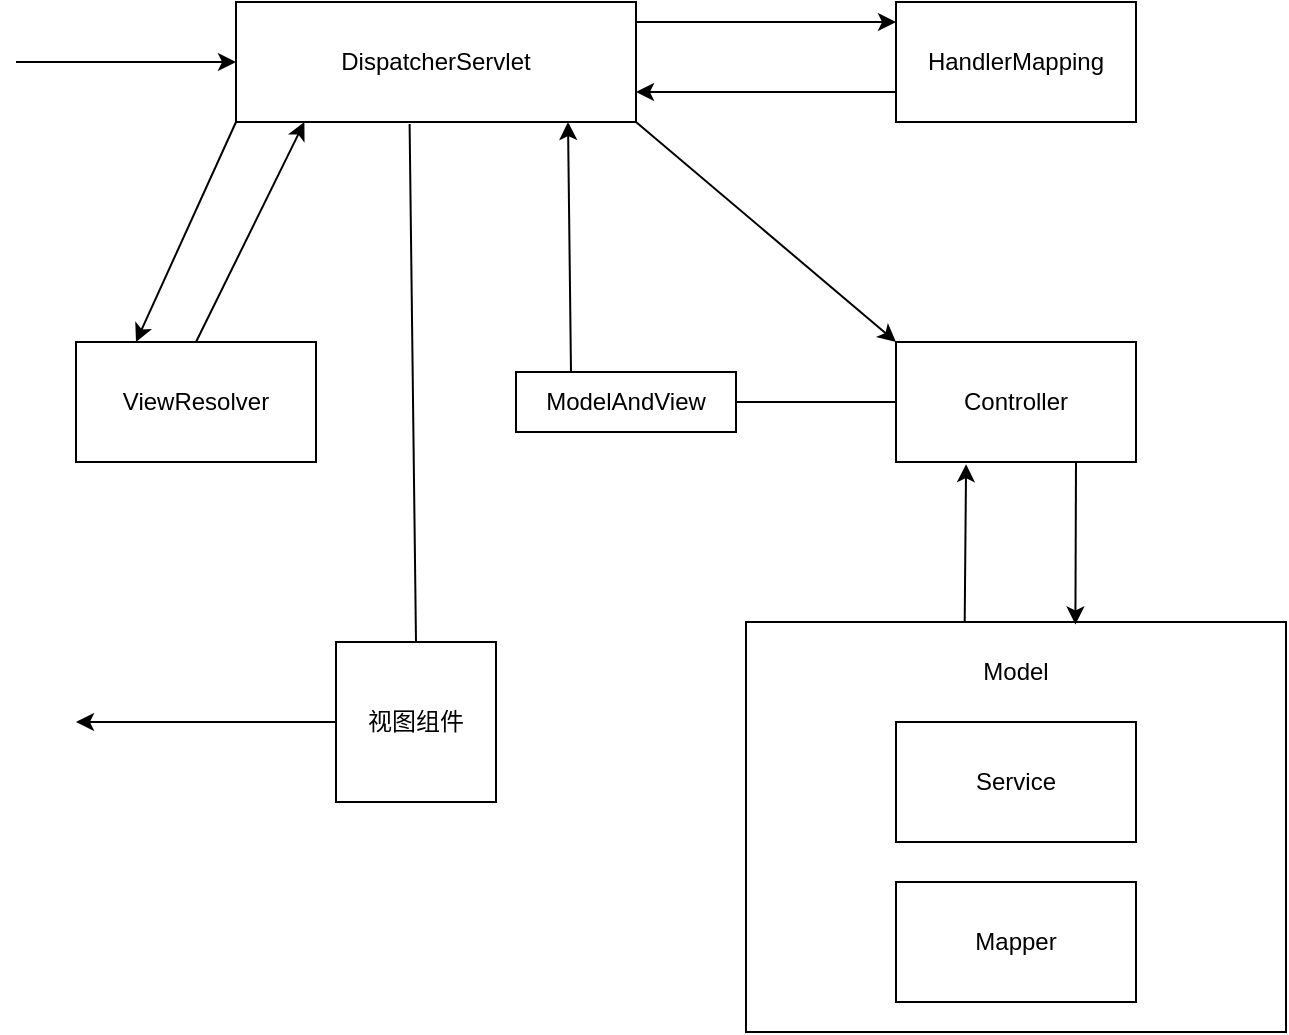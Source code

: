 <mxfile version="27.0.5">
  <diagram name="第 1 页" id="FP3_APTgtLr8W4DviP4s">
    <mxGraphModel dx="1115" dy="682" grid="1" gridSize="10" guides="1" tooltips="1" connect="1" arrows="1" fold="1" page="1" pageScale="1" pageWidth="827" pageHeight="1169" math="0" shadow="0">
      <root>
        <mxCell id="0" />
        <mxCell id="1" parent="0" />
        <mxCell id="tfsxut2kUmkyH52QwhzH-2" value="DispatcherServlet" style="rounded=0;whiteSpace=wrap;html=1;" vertex="1" parent="1">
          <mxGeometry x="180" y="210" width="200" height="60" as="geometry" />
        </mxCell>
        <mxCell id="tfsxut2kUmkyH52QwhzH-3" value="HandlerMapping" style="rounded=0;whiteSpace=wrap;html=1;" vertex="1" parent="1">
          <mxGeometry x="510" y="210" width="120" height="60" as="geometry" />
        </mxCell>
        <mxCell id="tfsxut2kUmkyH52QwhzH-5" value="Controller" style="rounded=0;whiteSpace=wrap;html=1;" vertex="1" parent="1">
          <mxGeometry x="510" y="380" width="120" height="60" as="geometry" />
        </mxCell>
        <mxCell id="tfsxut2kUmkyH52QwhzH-6" value="ModelAndView" style="rounded=0;whiteSpace=wrap;html=1;" vertex="1" parent="1">
          <mxGeometry x="320" y="395" width="110" height="30" as="geometry" />
        </mxCell>
        <mxCell id="tfsxut2kUmkyH52QwhzH-7" value="ViewResolver" style="rounded=0;whiteSpace=wrap;html=1;" vertex="1" parent="1">
          <mxGeometry x="100" y="380" width="120" height="60" as="geometry" />
        </mxCell>
        <mxCell id="tfsxut2kUmkyH52QwhzH-8" value="视图组件" style="whiteSpace=wrap;html=1;aspect=fixed;" vertex="1" parent="1">
          <mxGeometry x="230" y="530" width="80" height="80" as="geometry" />
        </mxCell>
        <mxCell id="tfsxut2kUmkyH52QwhzH-10" value="" style="rounded=0;whiteSpace=wrap;html=1;" vertex="1" parent="1">
          <mxGeometry x="435" y="520" width="270" height="205" as="geometry" />
        </mxCell>
        <mxCell id="tfsxut2kUmkyH52QwhzH-11" value="Model" style="text;html=1;align=center;verticalAlign=middle;whiteSpace=wrap;rounded=0;" vertex="1" parent="1">
          <mxGeometry x="540" y="530" width="60" height="30" as="geometry" />
        </mxCell>
        <mxCell id="tfsxut2kUmkyH52QwhzH-12" value="Service" style="rounded=0;whiteSpace=wrap;html=1;" vertex="1" parent="1">
          <mxGeometry x="510" y="570" width="120" height="60" as="geometry" />
        </mxCell>
        <mxCell id="tfsxut2kUmkyH52QwhzH-13" value="Mapper" style="rounded=0;whiteSpace=wrap;html=1;" vertex="1" parent="1">
          <mxGeometry x="510" y="650" width="120" height="60" as="geometry" />
        </mxCell>
        <mxCell id="tfsxut2kUmkyH52QwhzH-23" value="" style="endArrow=classic;html=1;rounded=0;entryX=0;entryY=0.5;entryDx=0;entryDy=0;" edge="1" parent="1" target="tfsxut2kUmkyH52QwhzH-2">
          <mxGeometry width="50" height="50" relative="1" as="geometry">
            <mxPoint x="70" y="240" as="sourcePoint" />
            <mxPoint x="130" y="220" as="targetPoint" />
          </mxGeometry>
        </mxCell>
        <mxCell id="tfsxut2kUmkyH52QwhzH-24" value="" style="endArrow=classic;html=1;rounded=0;entryX=0;entryY=0.5;entryDx=0;entryDy=0;exitX=1;exitY=0.5;exitDx=0;exitDy=0;" edge="1" parent="1">
          <mxGeometry width="50" height="50" relative="1" as="geometry">
            <mxPoint x="380" y="220" as="sourcePoint" />
            <mxPoint x="510" y="220" as="targetPoint" />
          </mxGeometry>
        </mxCell>
        <mxCell id="tfsxut2kUmkyH52QwhzH-26" value="" style="endArrow=classic;html=1;rounded=0;exitX=1;exitY=1;exitDx=0;exitDy=0;entryX=0;entryY=0;entryDx=0;entryDy=0;" edge="1" parent="1" source="tfsxut2kUmkyH52QwhzH-2" target="tfsxut2kUmkyH52QwhzH-5">
          <mxGeometry width="50" height="50" relative="1" as="geometry">
            <mxPoint x="420" y="340" as="sourcePoint" />
            <mxPoint x="470" y="290" as="targetPoint" />
          </mxGeometry>
        </mxCell>
        <mxCell id="tfsxut2kUmkyH52QwhzH-27" value="" style="endArrow=classic;html=1;rounded=0;exitX=0;exitY=0.75;exitDx=0;exitDy=0;entryX=1;entryY=0.75;entryDx=0;entryDy=0;" edge="1" parent="1" source="tfsxut2kUmkyH52QwhzH-3" target="tfsxut2kUmkyH52QwhzH-2">
          <mxGeometry width="50" height="50" relative="1" as="geometry">
            <mxPoint x="510" y="360" as="sourcePoint" />
            <mxPoint x="560" y="310" as="targetPoint" />
          </mxGeometry>
        </mxCell>
        <mxCell id="tfsxut2kUmkyH52QwhzH-29" value="" style="endArrow=none;html=1;rounded=0;entryX=0;entryY=0.5;entryDx=0;entryDy=0;exitX=1;exitY=0.5;exitDx=0;exitDy=0;" edge="1" parent="1" source="tfsxut2kUmkyH52QwhzH-6" target="tfsxut2kUmkyH52QwhzH-5">
          <mxGeometry width="50" height="50" relative="1" as="geometry">
            <mxPoint x="410" y="510" as="sourcePoint" />
            <mxPoint x="460" y="460" as="targetPoint" />
          </mxGeometry>
        </mxCell>
        <mxCell id="tfsxut2kUmkyH52QwhzH-30" value="" style="endArrow=classic;html=1;rounded=0;entryX=0.83;entryY=1;entryDx=0;entryDy=0;entryPerimeter=0;exitX=0.25;exitY=0;exitDx=0;exitDy=0;" edge="1" parent="1" source="tfsxut2kUmkyH52QwhzH-6" target="tfsxut2kUmkyH52QwhzH-2">
          <mxGeometry width="50" height="50" relative="1" as="geometry">
            <mxPoint x="320" y="360" as="sourcePoint" />
            <mxPoint x="370" y="310" as="targetPoint" />
          </mxGeometry>
        </mxCell>
        <mxCell id="tfsxut2kUmkyH52QwhzH-31" value="" style="endArrow=classic;html=1;rounded=0;exitX=0.75;exitY=1;exitDx=0;exitDy=0;entryX=0.61;entryY=0.006;entryDx=0;entryDy=0;entryPerimeter=0;" edge="1" parent="1" source="tfsxut2kUmkyH52QwhzH-5" target="tfsxut2kUmkyH52QwhzH-10">
          <mxGeometry width="50" height="50" relative="1" as="geometry">
            <mxPoint x="660" y="490" as="sourcePoint" />
            <mxPoint x="640" y="490" as="targetPoint" />
          </mxGeometry>
        </mxCell>
        <mxCell id="tfsxut2kUmkyH52QwhzH-32" value="" style="endArrow=classic;html=1;rounded=0;entryX=0.292;entryY=1.018;entryDx=0;entryDy=0;entryPerimeter=0;exitX=0.405;exitY=-0.001;exitDx=0;exitDy=0;exitPerimeter=0;" edge="1" parent="1" source="tfsxut2kUmkyH52QwhzH-10" target="tfsxut2kUmkyH52QwhzH-5">
          <mxGeometry width="50" height="50" relative="1" as="geometry">
            <mxPoint x="530" y="500" as="sourcePoint" />
            <mxPoint x="580" y="460" as="targetPoint" />
          </mxGeometry>
        </mxCell>
        <mxCell id="tfsxut2kUmkyH52QwhzH-33" value="" style="endArrow=none;html=1;rounded=0;entryX=0.434;entryY=1.016;entryDx=0;entryDy=0;entryPerimeter=0;exitX=0.5;exitY=0;exitDx=0;exitDy=0;" edge="1" parent="1" source="tfsxut2kUmkyH52QwhzH-8" target="tfsxut2kUmkyH52QwhzH-2">
          <mxGeometry width="50" height="50" relative="1" as="geometry">
            <mxPoint x="220" y="410" as="sourcePoint" />
            <mxPoint x="270" y="360" as="targetPoint" />
          </mxGeometry>
        </mxCell>
        <mxCell id="tfsxut2kUmkyH52QwhzH-34" value="" style="endArrow=classic;html=1;rounded=0;exitX=0;exitY=0.5;exitDx=0;exitDy=0;" edge="1" parent="1" source="tfsxut2kUmkyH52QwhzH-8">
          <mxGeometry width="50" height="50" relative="1" as="geometry">
            <mxPoint x="90" y="600" as="sourcePoint" />
            <mxPoint x="100" y="570" as="targetPoint" />
          </mxGeometry>
        </mxCell>
        <mxCell id="tfsxut2kUmkyH52QwhzH-35" value="" style="endArrow=classic;html=1;rounded=0;exitX=0;exitY=1;exitDx=0;exitDy=0;entryX=0.25;entryY=0;entryDx=0;entryDy=0;" edge="1" parent="1" source="tfsxut2kUmkyH52QwhzH-2" target="tfsxut2kUmkyH52QwhzH-7">
          <mxGeometry width="50" height="50" relative="1" as="geometry">
            <mxPoint x="150" y="350" as="sourcePoint" />
            <mxPoint x="200" y="300" as="targetPoint" />
          </mxGeometry>
        </mxCell>
        <mxCell id="tfsxut2kUmkyH52QwhzH-36" value="" style="endArrow=classic;html=1;rounded=0;exitX=0.5;exitY=0;exitDx=0;exitDy=0;entryX=0.171;entryY=1;entryDx=0;entryDy=0;entryPerimeter=0;" edge="1" parent="1" source="tfsxut2kUmkyH52QwhzH-7" target="tfsxut2kUmkyH52QwhzH-2">
          <mxGeometry width="50" height="50" relative="1" as="geometry">
            <mxPoint x="200" y="370" as="sourcePoint" />
            <mxPoint x="250" y="320" as="targetPoint" />
          </mxGeometry>
        </mxCell>
      </root>
    </mxGraphModel>
  </diagram>
</mxfile>
